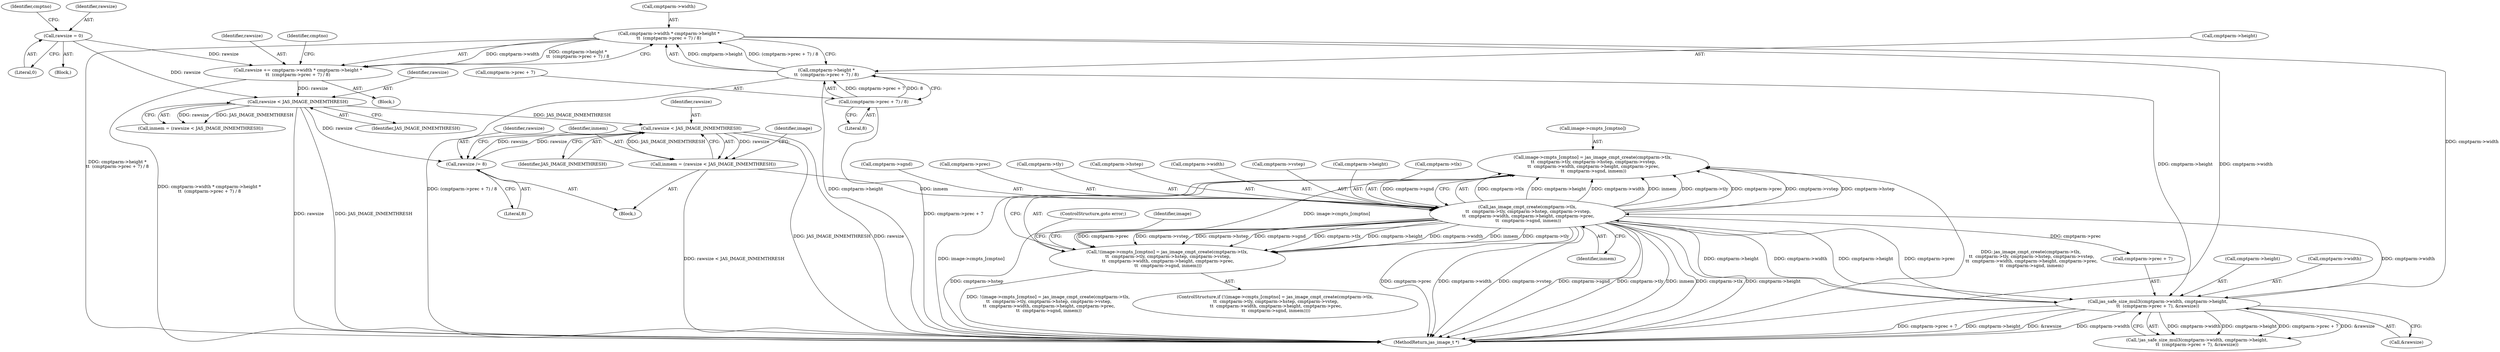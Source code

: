 digraph "0_jasper_d42b2388f7f8e0332c846675133acea151fc557a_12@API" {
"1000266" [label="(Call,image->cmpts_[cmptno] = jas_image_cmpt_create(cmptparm->tlx,\n \t\t  cmptparm->tly, cmptparm->hstep, cmptparm->vstep,\n \t\t  cmptparm->width, cmptparm->height, cmptparm->prec,\n \t\t  cmptparm->sgnd, inmem))"];
"1000272" [label="(Call,jas_image_cmpt_create(cmptparm->tlx,\n \t\t  cmptparm->tly, cmptparm->hstep, cmptparm->vstep,\n \t\t  cmptparm->width, cmptparm->height, cmptparm->prec,\n \t\t  cmptparm->sgnd, inmem))"];
"1000240" [label="(Call,jas_safe_size_mul3(cmptparm->width, cmptparm->height,\n\t\t  (cmptparm->prec + 7), &rawsize))"];
"1000201" [label="(Call,cmptparm->width * cmptparm->height *\n\t\t  (cmptparm->prec + 7) / 8)"];
"1000205" [label="(Call,cmptparm->height *\n\t\t  (cmptparm->prec + 7) / 8)"];
"1000209" [label="(Call,(cmptparm->prec + 7) / 8)"];
"1000259" [label="(Call,inmem = (rawsize < JAS_IMAGE_INMEMTHRESH))"];
"1000261" [label="(Call,rawsize < JAS_IMAGE_INMEMTHRESH)"];
"1000256" [label="(Call,rawsize /= 8)"];
"1000218" [label="(Call,rawsize < JAS_IMAGE_INMEMTHRESH)"];
"1000199" [label="(Call,rawsize += cmptparm->width * cmptparm->height *\n\t\t  (cmptparm->prec + 7) / 8)"];
"1000179" [label="(Call,rawsize = 0)"];
"1000265" [label="(Call,!(image->cmpts_[cmptno] = jas_image_cmpt_create(cmptparm->tlx,\n \t\t  cmptparm->tly, cmptparm->hstep, cmptparm->vstep,\n \t\t  cmptparm->width, cmptparm->height, cmptparm->prec,\n \t\t  cmptparm->sgnd, inmem)))"];
"1000206" [label="(Call,cmptparm->height)"];
"1000210" [label="(Call,cmptparm->prec + 7)"];
"1000239" [label="(Call,!jas_safe_size_mul3(cmptparm->width, cmptparm->height,\n\t\t  (cmptparm->prec + 7), &rawsize))"];
"1000219" [label="(Identifier,rawsize)"];
"1000272" [label="(Call,jas_image_cmpt_create(cmptparm->tlx,\n \t\t  cmptparm->tly, cmptparm->hstep, cmptparm->vstep,\n \t\t  cmptparm->width, cmptparm->height, cmptparm->prec,\n \t\t  cmptparm->sgnd, inmem))"];
"1000294" [label="(Call,cmptparm->sgnd)"];
"1000299" [label="(ControlStructure,goto error;)"];
"1000291" [label="(Call,cmptparm->prec)"];
"1000259" [label="(Call,inmem = (rawsize < JAS_IMAGE_INMEMTHRESH))"];
"1000181" [label="(Literal,0)"];
"1000244" [label="(Call,cmptparm->height)"];
"1000220" [label="(Identifier,JAS_IMAGE_INMEMTHRESH)"];
"1000266" [label="(Call,image->cmpts_[cmptno] = jas_image_cmpt_create(cmptparm->tlx,\n \t\t  cmptparm->tly, cmptparm->hstep, cmptparm->vstep,\n \t\t  cmptparm->width, cmptparm->height, cmptparm->prec,\n \t\t  cmptparm->sgnd, inmem))"];
"1000111" [label="(Block,)"];
"1000258" [label="(Literal,8)"];
"1000237" [label="(Block,)"];
"1000261" [label="(Call,rawsize < JAS_IMAGE_INMEMTHRESH)"];
"1000218" [label="(Call,rawsize < JAS_IMAGE_INMEMTHRESH)"];
"1000202" [label="(Call,cmptparm->width)"];
"1000263" [label="(Identifier,JAS_IMAGE_INMEMTHRESH)"];
"1000240" [label="(Call,jas_safe_size_mul3(cmptparm->width, cmptparm->height,\n\t\t  (cmptparm->prec + 7), &rawsize))"];
"1000276" [label="(Call,cmptparm->tly)"];
"1000262" [label="(Identifier,rawsize)"];
"1000179" [label="(Call,rawsize = 0)"];
"1000279" [label="(Call,cmptparm->hstep)"];
"1000241" [label="(Call,cmptparm->width)"];
"1000285" [label="(Call,cmptparm->width)"];
"1000282" [label="(Call,cmptparm->vstep)"];
"1000201" [label="(Call,cmptparm->width * cmptparm->height *\n\t\t  (cmptparm->prec + 7) / 8)"];
"1000288" [label="(Call,cmptparm->height)"];
"1000267" [label="(Call,image->cmpts_[cmptno])"];
"1000216" [label="(Call,inmem = (rawsize < JAS_IMAGE_INMEMTHRESH))"];
"1000200" [label="(Identifier,rawsize)"];
"1000264" [label="(ControlStructure,if (!(image->cmpts_[cmptno] = jas_image_cmpt_create(cmptparm->tlx,\n \t\t  cmptparm->tly, cmptparm->hstep, cmptparm->vstep,\n \t\t  cmptparm->width, cmptparm->height, cmptparm->prec,\n \t\t  cmptparm->sgnd, inmem))))"];
"1000257" [label="(Identifier,rawsize)"];
"1000205" [label="(Call,cmptparm->height *\n\t\t  (cmptparm->prec + 7) / 8)"];
"1000199" [label="(Call,rawsize += cmptparm->width * cmptparm->height *\n\t\t  (cmptparm->prec + 7) / 8)"];
"1000256" [label="(Call,rawsize /= 8)"];
"1000273" [label="(Call,cmptparm->tlx)"];
"1000209" [label="(Call,(cmptparm->prec + 7) / 8)"];
"1000195" [label="(Identifier,cmptno)"];
"1000269" [label="(Identifier,image)"];
"1000316" [label="(MethodReturn,jas_image_t *)"];
"1000215" [label="(Literal,8)"];
"1000252" [label="(Call,&rawsize)"];
"1000247" [label="(Call,cmptparm->prec + 7)"];
"1000297" [label="(Identifier,inmem)"];
"1000302" [label="(Identifier,image)"];
"1000180" [label="(Identifier,rawsize)"];
"1000185" [label="(Identifier,cmptno)"];
"1000260" [label="(Identifier,inmem)"];
"1000265" [label="(Call,!(image->cmpts_[cmptno] = jas_image_cmpt_create(cmptparm->tlx,\n \t\t  cmptparm->tly, cmptparm->hstep, cmptparm->vstep,\n \t\t  cmptparm->width, cmptparm->height, cmptparm->prec,\n \t\t  cmptparm->sgnd, inmem)))"];
"1000198" [label="(Block,)"];
"1000266" -> "1000265"  [label="AST: "];
"1000266" -> "1000272"  [label="CFG: "];
"1000267" -> "1000266"  [label="AST: "];
"1000272" -> "1000266"  [label="AST: "];
"1000265" -> "1000266"  [label="CFG: "];
"1000266" -> "1000316"  [label="DDG: image->cmpts_[cmptno]"];
"1000266" -> "1000316"  [label="DDG: jas_image_cmpt_create(cmptparm->tlx,\n \t\t  cmptparm->tly, cmptparm->hstep, cmptparm->vstep,\n \t\t  cmptparm->width, cmptparm->height, cmptparm->prec,\n \t\t  cmptparm->sgnd, inmem)"];
"1000266" -> "1000265"  [label="DDG: image->cmpts_[cmptno]"];
"1000272" -> "1000266"  [label="DDG: cmptparm->tlx"];
"1000272" -> "1000266"  [label="DDG: cmptparm->height"];
"1000272" -> "1000266"  [label="DDG: cmptparm->width"];
"1000272" -> "1000266"  [label="DDG: inmem"];
"1000272" -> "1000266"  [label="DDG: cmptparm->tly"];
"1000272" -> "1000266"  [label="DDG: cmptparm->prec"];
"1000272" -> "1000266"  [label="DDG: cmptparm->vstep"];
"1000272" -> "1000266"  [label="DDG: cmptparm->hstep"];
"1000272" -> "1000266"  [label="DDG: cmptparm->sgnd"];
"1000272" -> "1000297"  [label="CFG: "];
"1000273" -> "1000272"  [label="AST: "];
"1000276" -> "1000272"  [label="AST: "];
"1000279" -> "1000272"  [label="AST: "];
"1000282" -> "1000272"  [label="AST: "];
"1000285" -> "1000272"  [label="AST: "];
"1000288" -> "1000272"  [label="AST: "];
"1000291" -> "1000272"  [label="AST: "];
"1000294" -> "1000272"  [label="AST: "];
"1000297" -> "1000272"  [label="AST: "];
"1000272" -> "1000316"  [label="DDG: cmptparm->prec"];
"1000272" -> "1000316"  [label="DDG: cmptparm->width"];
"1000272" -> "1000316"  [label="DDG: cmptparm->vstep"];
"1000272" -> "1000316"  [label="DDG: cmptparm->sgnd"];
"1000272" -> "1000316"  [label="DDG: cmptparm->tly"];
"1000272" -> "1000316"  [label="DDG: inmem"];
"1000272" -> "1000316"  [label="DDG: cmptparm->tlx"];
"1000272" -> "1000316"  [label="DDG: cmptparm->height"];
"1000272" -> "1000316"  [label="DDG: cmptparm->hstep"];
"1000272" -> "1000240"  [label="DDG: cmptparm->width"];
"1000272" -> "1000240"  [label="DDG: cmptparm->height"];
"1000272" -> "1000240"  [label="DDG: cmptparm->prec"];
"1000272" -> "1000247"  [label="DDG: cmptparm->prec"];
"1000272" -> "1000265"  [label="DDG: cmptparm->tlx"];
"1000272" -> "1000265"  [label="DDG: cmptparm->height"];
"1000272" -> "1000265"  [label="DDG: cmptparm->width"];
"1000272" -> "1000265"  [label="DDG: inmem"];
"1000272" -> "1000265"  [label="DDG: cmptparm->tly"];
"1000272" -> "1000265"  [label="DDG: cmptparm->prec"];
"1000272" -> "1000265"  [label="DDG: cmptparm->vstep"];
"1000272" -> "1000265"  [label="DDG: cmptparm->hstep"];
"1000272" -> "1000265"  [label="DDG: cmptparm->sgnd"];
"1000240" -> "1000272"  [label="DDG: cmptparm->width"];
"1000240" -> "1000272"  [label="DDG: cmptparm->height"];
"1000259" -> "1000272"  [label="DDG: inmem"];
"1000240" -> "1000239"  [label="AST: "];
"1000240" -> "1000252"  [label="CFG: "];
"1000241" -> "1000240"  [label="AST: "];
"1000244" -> "1000240"  [label="AST: "];
"1000247" -> "1000240"  [label="AST: "];
"1000252" -> "1000240"  [label="AST: "];
"1000239" -> "1000240"  [label="CFG: "];
"1000240" -> "1000316"  [label="DDG: cmptparm->height"];
"1000240" -> "1000316"  [label="DDG: &rawsize"];
"1000240" -> "1000316"  [label="DDG: cmptparm->width"];
"1000240" -> "1000316"  [label="DDG: cmptparm->prec + 7"];
"1000240" -> "1000239"  [label="DDG: cmptparm->width"];
"1000240" -> "1000239"  [label="DDG: cmptparm->height"];
"1000240" -> "1000239"  [label="DDG: cmptparm->prec + 7"];
"1000240" -> "1000239"  [label="DDG: &rawsize"];
"1000201" -> "1000240"  [label="DDG: cmptparm->width"];
"1000205" -> "1000240"  [label="DDG: cmptparm->height"];
"1000201" -> "1000199"  [label="AST: "];
"1000201" -> "1000205"  [label="CFG: "];
"1000202" -> "1000201"  [label="AST: "];
"1000205" -> "1000201"  [label="AST: "];
"1000199" -> "1000201"  [label="CFG: "];
"1000201" -> "1000316"  [label="DDG: cmptparm->height *\n\t\t  (cmptparm->prec + 7) / 8"];
"1000201" -> "1000316"  [label="DDG: cmptparm->width"];
"1000201" -> "1000199"  [label="DDG: cmptparm->width"];
"1000201" -> "1000199"  [label="DDG: cmptparm->height *\n\t\t  (cmptparm->prec + 7) / 8"];
"1000205" -> "1000201"  [label="DDG: cmptparm->height"];
"1000205" -> "1000201"  [label="DDG: (cmptparm->prec + 7) / 8"];
"1000205" -> "1000209"  [label="CFG: "];
"1000206" -> "1000205"  [label="AST: "];
"1000209" -> "1000205"  [label="AST: "];
"1000205" -> "1000316"  [label="DDG: (cmptparm->prec + 7) / 8"];
"1000205" -> "1000316"  [label="DDG: cmptparm->height"];
"1000209" -> "1000205"  [label="DDG: cmptparm->prec + 7"];
"1000209" -> "1000205"  [label="DDG: 8"];
"1000209" -> "1000215"  [label="CFG: "];
"1000210" -> "1000209"  [label="AST: "];
"1000215" -> "1000209"  [label="AST: "];
"1000209" -> "1000316"  [label="DDG: cmptparm->prec + 7"];
"1000259" -> "1000237"  [label="AST: "];
"1000259" -> "1000261"  [label="CFG: "];
"1000260" -> "1000259"  [label="AST: "];
"1000261" -> "1000259"  [label="AST: "];
"1000269" -> "1000259"  [label="CFG: "];
"1000259" -> "1000316"  [label="DDG: rawsize < JAS_IMAGE_INMEMTHRESH"];
"1000261" -> "1000259"  [label="DDG: rawsize"];
"1000261" -> "1000259"  [label="DDG: JAS_IMAGE_INMEMTHRESH"];
"1000261" -> "1000263"  [label="CFG: "];
"1000262" -> "1000261"  [label="AST: "];
"1000263" -> "1000261"  [label="AST: "];
"1000261" -> "1000316"  [label="DDG: JAS_IMAGE_INMEMTHRESH"];
"1000261" -> "1000316"  [label="DDG: rawsize"];
"1000261" -> "1000256"  [label="DDG: rawsize"];
"1000256" -> "1000261"  [label="DDG: rawsize"];
"1000218" -> "1000261"  [label="DDG: JAS_IMAGE_INMEMTHRESH"];
"1000256" -> "1000237"  [label="AST: "];
"1000256" -> "1000258"  [label="CFG: "];
"1000257" -> "1000256"  [label="AST: "];
"1000258" -> "1000256"  [label="AST: "];
"1000260" -> "1000256"  [label="CFG: "];
"1000218" -> "1000256"  [label="DDG: rawsize"];
"1000218" -> "1000216"  [label="AST: "];
"1000218" -> "1000220"  [label="CFG: "];
"1000219" -> "1000218"  [label="AST: "];
"1000220" -> "1000218"  [label="AST: "];
"1000216" -> "1000218"  [label="CFG: "];
"1000218" -> "1000316"  [label="DDG: rawsize"];
"1000218" -> "1000316"  [label="DDG: JAS_IMAGE_INMEMTHRESH"];
"1000218" -> "1000216"  [label="DDG: rawsize"];
"1000218" -> "1000216"  [label="DDG: JAS_IMAGE_INMEMTHRESH"];
"1000199" -> "1000218"  [label="DDG: rawsize"];
"1000179" -> "1000218"  [label="DDG: rawsize"];
"1000199" -> "1000198"  [label="AST: "];
"1000200" -> "1000199"  [label="AST: "];
"1000195" -> "1000199"  [label="CFG: "];
"1000199" -> "1000316"  [label="DDG: cmptparm->width * cmptparm->height *\n\t\t  (cmptparm->prec + 7) / 8"];
"1000179" -> "1000199"  [label="DDG: rawsize"];
"1000179" -> "1000111"  [label="AST: "];
"1000179" -> "1000181"  [label="CFG: "];
"1000180" -> "1000179"  [label="AST: "];
"1000181" -> "1000179"  [label="AST: "];
"1000185" -> "1000179"  [label="CFG: "];
"1000265" -> "1000264"  [label="AST: "];
"1000299" -> "1000265"  [label="CFG: "];
"1000302" -> "1000265"  [label="CFG: "];
"1000265" -> "1000316"  [label="DDG: !(image->cmpts_[cmptno] = jas_image_cmpt_create(cmptparm->tlx,\n \t\t  cmptparm->tly, cmptparm->hstep, cmptparm->vstep,\n \t\t  cmptparm->width, cmptparm->height, cmptparm->prec,\n \t\t  cmptparm->sgnd, inmem))"];
}
